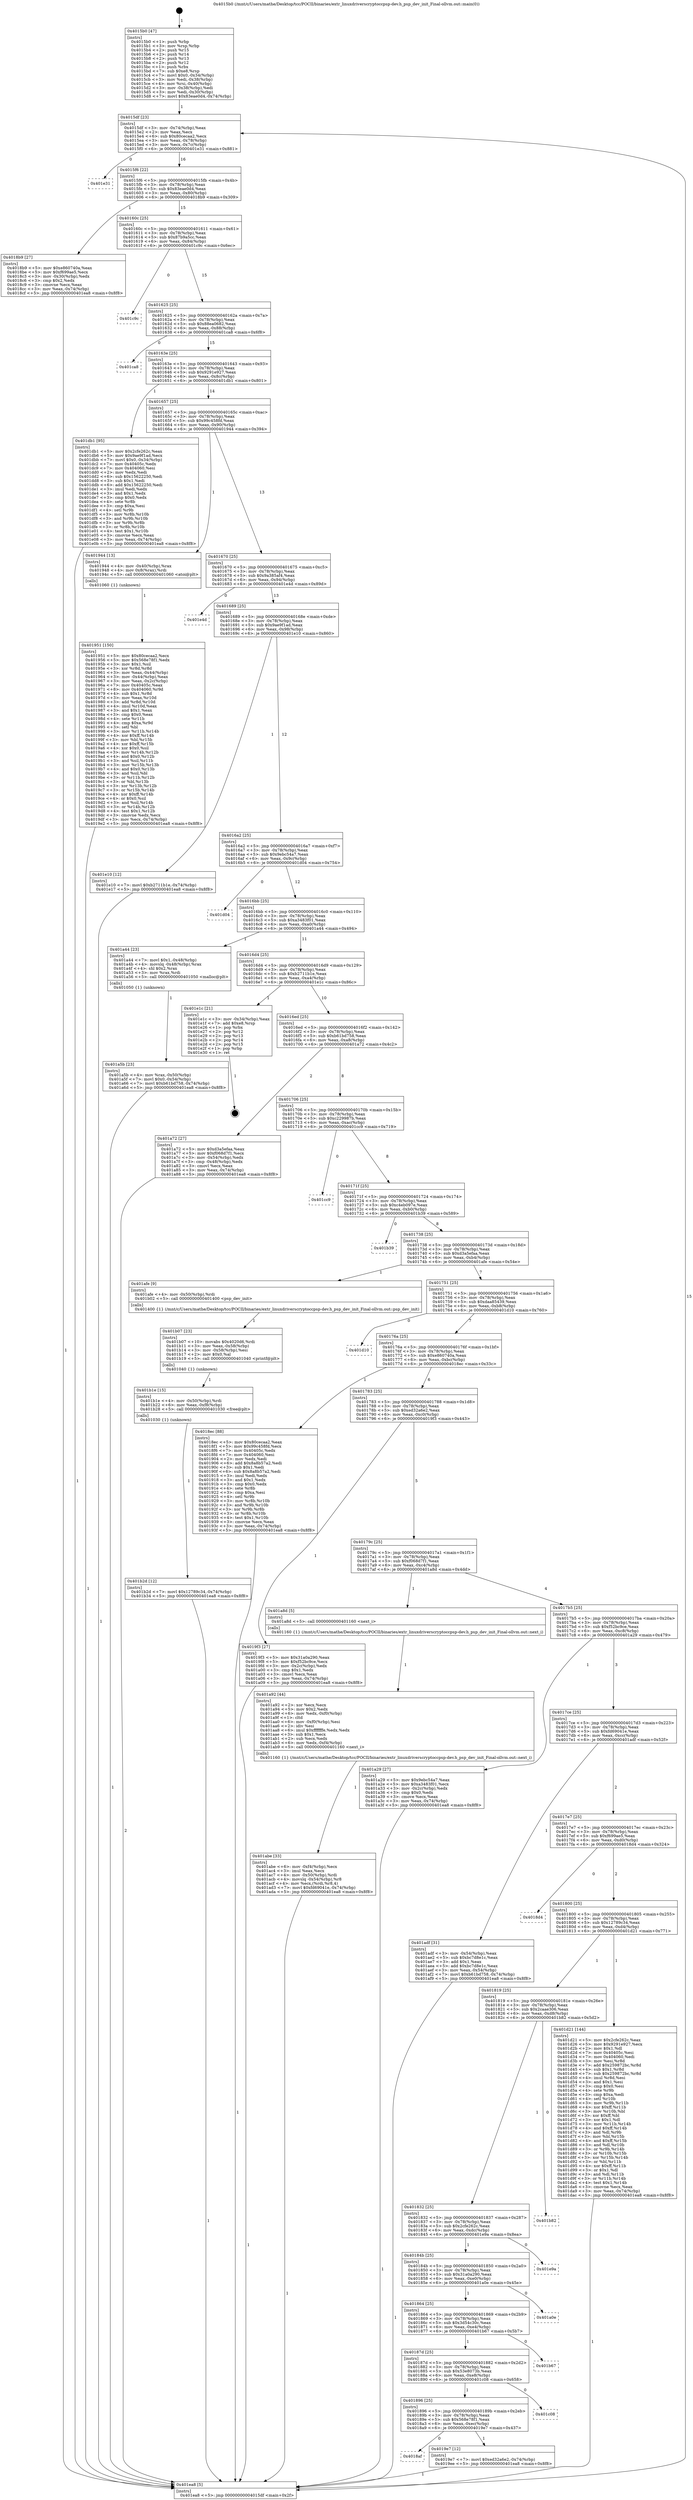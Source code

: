 digraph "0x4015b0" {
  label = "0x4015b0 (/mnt/c/Users/mathe/Desktop/tcc/POCII/binaries/extr_linuxdriverscryptoccpsp-dev.h_psp_dev_init_Final-ollvm.out::main(0))"
  labelloc = "t"
  node[shape=record]

  Entry [label="",width=0.3,height=0.3,shape=circle,fillcolor=black,style=filled]
  "0x4015df" [label="{
     0x4015df [23]\l
     | [instrs]\l
     &nbsp;&nbsp;0x4015df \<+3\>: mov -0x74(%rbp),%eax\l
     &nbsp;&nbsp;0x4015e2 \<+2\>: mov %eax,%ecx\l
     &nbsp;&nbsp;0x4015e4 \<+6\>: sub $0x80cecaa2,%ecx\l
     &nbsp;&nbsp;0x4015ea \<+3\>: mov %eax,-0x78(%rbp)\l
     &nbsp;&nbsp;0x4015ed \<+3\>: mov %ecx,-0x7c(%rbp)\l
     &nbsp;&nbsp;0x4015f0 \<+6\>: je 0000000000401e31 \<main+0x881\>\l
  }"]
  "0x401e31" [label="{
     0x401e31\l
  }", style=dashed]
  "0x4015f6" [label="{
     0x4015f6 [22]\l
     | [instrs]\l
     &nbsp;&nbsp;0x4015f6 \<+5\>: jmp 00000000004015fb \<main+0x4b\>\l
     &nbsp;&nbsp;0x4015fb \<+3\>: mov -0x78(%rbp),%eax\l
     &nbsp;&nbsp;0x4015fe \<+5\>: sub $0x83eae0d4,%eax\l
     &nbsp;&nbsp;0x401603 \<+3\>: mov %eax,-0x80(%rbp)\l
     &nbsp;&nbsp;0x401606 \<+6\>: je 00000000004018b9 \<main+0x309\>\l
  }"]
  Exit [label="",width=0.3,height=0.3,shape=circle,fillcolor=black,style=filled,peripheries=2]
  "0x4018b9" [label="{
     0x4018b9 [27]\l
     | [instrs]\l
     &nbsp;&nbsp;0x4018b9 \<+5\>: mov $0xe860740a,%eax\l
     &nbsp;&nbsp;0x4018be \<+5\>: mov $0xf699ae5,%ecx\l
     &nbsp;&nbsp;0x4018c3 \<+3\>: mov -0x30(%rbp),%edx\l
     &nbsp;&nbsp;0x4018c6 \<+3\>: cmp $0x2,%edx\l
     &nbsp;&nbsp;0x4018c9 \<+3\>: cmovne %ecx,%eax\l
     &nbsp;&nbsp;0x4018cc \<+3\>: mov %eax,-0x74(%rbp)\l
     &nbsp;&nbsp;0x4018cf \<+5\>: jmp 0000000000401ea8 \<main+0x8f8\>\l
  }"]
  "0x40160c" [label="{
     0x40160c [25]\l
     | [instrs]\l
     &nbsp;&nbsp;0x40160c \<+5\>: jmp 0000000000401611 \<main+0x61\>\l
     &nbsp;&nbsp;0x401611 \<+3\>: mov -0x78(%rbp),%eax\l
     &nbsp;&nbsp;0x401614 \<+5\>: sub $0x87b9a5cc,%eax\l
     &nbsp;&nbsp;0x401619 \<+6\>: mov %eax,-0x84(%rbp)\l
     &nbsp;&nbsp;0x40161f \<+6\>: je 0000000000401c9c \<main+0x6ec\>\l
  }"]
  "0x401ea8" [label="{
     0x401ea8 [5]\l
     | [instrs]\l
     &nbsp;&nbsp;0x401ea8 \<+5\>: jmp 00000000004015df \<main+0x2f\>\l
  }"]
  "0x4015b0" [label="{
     0x4015b0 [47]\l
     | [instrs]\l
     &nbsp;&nbsp;0x4015b0 \<+1\>: push %rbp\l
     &nbsp;&nbsp;0x4015b1 \<+3\>: mov %rsp,%rbp\l
     &nbsp;&nbsp;0x4015b4 \<+2\>: push %r15\l
     &nbsp;&nbsp;0x4015b6 \<+2\>: push %r14\l
     &nbsp;&nbsp;0x4015b8 \<+2\>: push %r13\l
     &nbsp;&nbsp;0x4015ba \<+2\>: push %r12\l
     &nbsp;&nbsp;0x4015bc \<+1\>: push %rbx\l
     &nbsp;&nbsp;0x4015bd \<+7\>: sub $0xe8,%rsp\l
     &nbsp;&nbsp;0x4015c4 \<+7\>: movl $0x0,-0x34(%rbp)\l
     &nbsp;&nbsp;0x4015cb \<+3\>: mov %edi,-0x38(%rbp)\l
     &nbsp;&nbsp;0x4015ce \<+4\>: mov %rsi,-0x40(%rbp)\l
     &nbsp;&nbsp;0x4015d2 \<+3\>: mov -0x38(%rbp),%edi\l
     &nbsp;&nbsp;0x4015d5 \<+3\>: mov %edi,-0x30(%rbp)\l
     &nbsp;&nbsp;0x4015d8 \<+7\>: movl $0x83eae0d4,-0x74(%rbp)\l
  }"]
  "0x401b2d" [label="{
     0x401b2d [12]\l
     | [instrs]\l
     &nbsp;&nbsp;0x401b2d \<+7\>: movl $0x12789c34,-0x74(%rbp)\l
     &nbsp;&nbsp;0x401b34 \<+5\>: jmp 0000000000401ea8 \<main+0x8f8\>\l
  }"]
  "0x401c9c" [label="{
     0x401c9c\l
  }", style=dashed]
  "0x401625" [label="{
     0x401625 [25]\l
     | [instrs]\l
     &nbsp;&nbsp;0x401625 \<+5\>: jmp 000000000040162a \<main+0x7a\>\l
     &nbsp;&nbsp;0x40162a \<+3\>: mov -0x78(%rbp),%eax\l
     &nbsp;&nbsp;0x40162d \<+5\>: sub $0x88ea0682,%eax\l
     &nbsp;&nbsp;0x401632 \<+6\>: mov %eax,-0x88(%rbp)\l
     &nbsp;&nbsp;0x401638 \<+6\>: je 0000000000401ca8 \<main+0x6f8\>\l
  }"]
  "0x401b1e" [label="{
     0x401b1e [15]\l
     | [instrs]\l
     &nbsp;&nbsp;0x401b1e \<+4\>: mov -0x50(%rbp),%rdi\l
     &nbsp;&nbsp;0x401b22 \<+6\>: mov %eax,-0xf8(%rbp)\l
     &nbsp;&nbsp;0x401b28 \<+5\>: call 0000000000401030 \<free@plt\>\l
     | [calls]\l
     &nbsp;&nbsp;0x401030 \{1\} (unknown)\l
  }"]
  "0x401ca8" [label="{
     0x401ca8\l
  }", style=dashed]
  "0x40163e" [label="{
     0x40163e [25]\l
     | [instrs]\l
     &nbsp;&nbsp;0x40163e \<+5\>: jmp 0000000000401643 \<main+0x93\>\l
     &nbsp;&nbsp;0x401643 \<+3\>: mov -0x78(%rbp),%eax\l
     &nbsp;&nbsp;0x401646 \<+5\>: sub $0x9291e927,%eax\l
     &nbsp;&nbsp;0x40164b \<+6\>: mov %eax,-0x8c(%rbp)\l
     &nbsp;&nbsp;0x401651 \<+6\>: je 0000000000401db1 \<main+0x801\>\l
  }"]
  "0x401b07" [label="{
     0x401b07 [23]\l
     | [instrs]\l
     &nbsp;&nbsp;0x401b07 \<+10\>: movabs $0x4020d6,%rdi\l
     &nbsp;&nbsp;0x401b11 \<+3\>: mov %eax,-0x58(%rbp)\l
     &nbsp;&nbsp;0x401b14 \<+3\>: mov -0x58(%rbp),%esi\l
     &nbsp;&nbsp;0x401b17 \<+2\>: mov $0x0,%al\l
     &nbsp;&nbsp;0x401b19 \<+5\>: call 0000000000401040 \<printf@plt\>\l
     | [calls]\l
     &nbsp;&nbsp;0x401040 \{1\} (unknown)\l
  }"]
  "0x401db1" [label="{
     0x401db1 [95]\l
     | [instrs]\l
     &nbsp;&nbsp;0x401db1 \<+5\>: mov $0x2cfe262c,%eax\l
     &nbsp;&nbsp;0x401db6 \<+5\>: mov $0x9ae9f1ad,%ecx\l
     &nbsp;&nbsp;0x401dbb \<+7\>: movl $0x0,-0x34(%rbp)\l
     &nbsp;&nbsp;0x401dc2 \<+7\>: mov 0x40405c,%edx\l
     &nbsp;&nbsp;0x401dc9 \<+7\>: mov 0x404060,%esi\l
     &nbsp;&nbsp;0x401dd0 \<+2\>: mov %edx,%edi\l
     &nbsp;&nbsp;0x401dd2 \<+6\>: sub $0x15622250,%edi\l
     &nbsp;&nbsp;0x401dd8 \<+3\>: sub $0x1,%edi\l
     &nbsp;&nbsp;0x401ddb \<+6\>: add $0x15622250,%edi\l
     &nbsp;&nbsp;0x401de1 \<+3\>: imul %edi,%edx\l
     &nbsp;&nbsp;0x401de4 \<+3\>: and $0x1,%edx\l
     &nbsp;&nbsp;0x401de7 \<+3\>: cmp $0x0,%edx\l
     &nbsp;&nbsp;0x401dea \<+4\>: sete %r8b\l
     &nbsp;&nbsp;0x401dee \<+3\>: cmp $0xa,%esi\l
     &nbsp;&nbsp;0x401df1 \<+4\>: setl %r9b\l
     &nbsp;&nbsp;0x401df5 \<+3\>: mov %r8b,%r10b\l
     &nbsp;&nbsp;0x401df8 \<+3\>: and %r9b,%r10b\l
     &nbsp;&nbsp;0x401dfb \<+3\>: xor %r9b,%r8b\l
     &nbsp;&nbsp;0x401dfe \<+3\>: or %r8b,%r10b\l
     &nbsp;&nbsp;0x401e01 \<+4\>: test $0x1,%r10b\l
     &nbsp;&nbsp;0x401e05 \<+3\>: cmovne %ecx,%eax\l
     &nbsp;&nbsp;0x401e08 \<+3\>: mov %eax,-0x74(%rbp)\l
     &nbsp;&nbsp;0x401e0b \<+5\>: jmp 0000000000401ea8 \<main+0x8f8\>\l
  }"]
  "0x401657" [label="{
     0x401657 [25]\l
     | [instrs]\l
     &nbsp;&nbsp;0x401657 \<+5\>: jmp 000000000040165c \<main+0xac\>\l
     &nbsp;&nbsp;0x40165c \<+3\>: mov -0x78(%rbp),%eax\l
     &nbsp;&nbsp;0x40165f \<+5\>: sub $0x99c458fd,%eax\l
     &nbsp;&nbsp;0x401664 \<+6\>: mov %eax,-0x90(%rbp)\l
     &nbsp;&nbsp;0x40166a \<+6\>: je 0000000000401944 \<main+0x394\>\l
  }"]
  "0x401abe" [label="{
     0x401abe [33]\l
     | [instrs]\l
     &nbsp;&nbsp;0x401abe \<+6\>: mov -0xf4(%rbp),%ecx\l
     &nbsp;&nbsp;0x401ac4 \<+3\>: imul %eax,%ecx\l
     &nbsp;&nbsp;0x401ac7 \<+4\>: mov -0x50(%rbp),%rdi\l
     &nbsp;&nbsp;0x401acb \<+4\>: movslq -0x54(%rbp),%r8\l
     &nbsp;&nbsp;0x401acf \<+4\>: mov %ecx,(%rdi,%r8,4)\l
     &nbsp;&nbsp;0x401ad3 \<+7\>: movl $0xfd69041e,-0x74(%rbp)\l
     &nbsp;&nbsp;0x401ada \<+5\>: jmp 0000000000401ea8 \<main+0x8f8\>\l
  }"]
  "0x401944" [label="{
     0x401944 [13]\l
     | [instrs]\l
     &nbsp;&nbsp;0x401944 \<+4\>: mov -0x40(%rbp),%rax\l
     &nbsp;&nbsp;0x401948 \<+4\>: mov 0x8(%rax),%rdi\l
     &nbsp;&nbsp;0x40194c \<+5\>: call 0000000000401060 \<atoi@plt\>\l
     | [calls]\l
     &nbsp;&nbsp;0x401060 \{1\} (unknown)\l
  }"]
  "0x401670" [label="{
     0x401670 [25]\l
     | [instrs]\l
     &nbsp;&nbsp;0x401670 \<+5\>: jmp 0000000000401675 \<main+0xc5\>\l
     &nbsp;&nbsp;0x401675 \<+3\>: mov -0x78(%rbp),%eax\l
     &nbsp;&nbsp;0x401678 \<+5\>: sub $0x9a385af4,%eax\l
     &nbsp;&nbsp;0x40167d \<+6\>: mov %eax,-0x94(%rbp)\l
     &nbsp;&nbsp;0x401683 \<+6\>: je 0000000000401e4d \<main+0x89d\>\l
  }"]
  "0x401a92" [label="{
     0x401a92 [44]\l
     | [instrs]\l
     &nbsp;&nbsp;0x401a92 \<+2\>: xor %ecx,%ecx\l
     &nbsp;&nbsp;0x401a94 \<+5\>: mov $0x2,%edx\l
     &nbsp;&nbsp;0x401a99 \<+6\>: mov %edx,-0xf0(%rbp)\l
     &nbsp;&nbsp;0x401a9f \<+1\>: cltd\l
     &nbsp;&nbsp;0x401aa0 \<+6\>: mov -0xf0(%rbp),%esi\l
     &nbsp;&nbsp;0x401aa6 \<+2\>: idiv %esi\l
     &nbsp;&nbsp;0x401aa8 \<+6\>: imul $0xfffffffe,%edx,%edx\l
     &nbsp;&nbsp;0x401aae \<+3\>: sub $0x1,%ecx\l
     &nbsp;&nbsp;0x401ab1 \<+2\>: sub %ecx,%edx\l
     &nbsp;&nbsp;0x401ab3 \<+6\>: mov %edx,-0xf4(%rbp)\l
     &nbsp;&nbsp;0x401ab9 \<+5\>: call 0000000000401160 \<next_i\>\l
     | [calls]\l
     &nbsp;&nbsp;0x401160 \{1\} (/mnt/c/Users/mathe/Desktop/tcc/POCII/binaries/extr_linuxdriverscryptoccpsp-dev.h_psp_dev_init_Final-ollvm.out::next_i)\l
  }"]
  "0x401e4d" [label="{
     0x401e4d\l
  }", style=dashed]
  "0x401689" [label="{
     0x401689 [25]\l
     | [instrs]\l
     &nbsp;&nbsp;0x401689 \<+5\>: jmp 000000000040168e \<main+0xde\>\l
     &nbsp;&nbsp;0x40168e \<+3\>: mov -0x78(%rbp),%eax\l
     &nbsp;&nbsp;0x401691 \<+5\>: sub $0x9ae9f1ad,%eax\l
     &nbsp;&nbsp;0x401696 \<+6\>: mov %eax,-0x98(%rbp)\l
     &nbsp;&nbsp;0x40169c \<+6\>: je 0000000000401e10 \<main+0x860\>\l
  }"]
  "0x401a5b" [label="{
     0x401a5b [23]\l
     | [instrs]\l
     &nbsp;&nbsp;0x401a5b \<+4\>: mov %rax,-0x50(%rbp)\l
     &nbsp;&nbsp;0x401a5f \<+7\>: movl $0x0,-0x54(%rbp)\l
     &nbsp;&nbsp;0x401a66 \<+7\>: movl $0xb61bd758,-0x74(%rbp)\l
     &nbsp;&nbsp;0x401a6d \<+5\>: jmp 0000000000401ea8 \<main+0x8f8\>\l
  }"]
  "0x401e10" [label="{
     0x401e10 [12]\l
     | [instrs]\l
     &nbsp;&nbsp;0x401e10 \<+7\>: movl $0xb2711b1e,-0x74(%rbp)\l
     &nbsp;&nbsp;0x401e17 \<+5\>: jmp 0000000000401ea8 \<main+0x8f8\>\l
  }"]
  "0x4016a2" [label="{
     0x4016a2 [25]\l
     | [instrs]\l
     &nbsp;&nbsp;0x4016a2 \<+5\>: jmp 00000000004016a7 \<main+0xf7\>\l
     &nbsp;&nbsp;0x4016a7 \<+3\>: mov -0x78(%rbp),%eax\l
     &nbsp;&nbsp;0x4016aa \<+5\>: sub $0x9ebc54a7,%eax\l
     &nbsp;&nbsp;0x4016af \<+6\>: mov %eax,-0x9c(%rbp)\l
     &nbsp;&nbsp;0x4016b5 \<+6\>: je 0000000000401d04 \<main+0x754\>\l
  }"]
  "0x4018af" [label="{
     0x4018af\l
  }", style=dashed]
  "0x401d04" [label="{
     0x401d04\l
  }", style=dashed]
  "0x4016bb" [label="{
     0x4016bb [25]\l
     | [instrs]\l
     &nbsp;&nbsp;0x4016bb \<+5\>: jmp 00000000004016c0 \<main+0x110\>\l
     &nbsp;&nbsp;0x4016c0 \<+3\>: mov -0x78(%rbp),%eax\l
     &nbsp;&nbsp;0x4016c3 \<+5\>: sub $0xa3483f01,%eax\l
     &nbsp;&nbsp;0x4016c8 \<+6\>: mov %eax,-0xa0(%rbp)\l
     &nbsp;&nbsp;0x4016ce \<+6\>: je 0000000000401a44 \<main+0x494\>\l
  }"]
  "0x4019e7" [label="{
     0x4019e7 [12]\l
     | [instrs]\l
     &nbsp;&nbsp;0x4019e7 \<+7\>: movl $0xed32a6e2,-0x74(%rbp)\l
     &nbsp;&nbsp;0x4019ee \<+5\>: jmp 0000000000401ea8 \<main+0x8f8\>\l
  }"]
  "0x401a44" [label="{
     0x401a44 [23]\l
     | [instrs]\l
     &nbsp;&nbsp;0x401a44 \<+7\>: movl $0x1,-0x48(%rbp)\l
     &nbsp;&nbsp;0x401a4b \<+4\>: movslq -0x48(%rbp),%rax\l
     &nbsp;&nbsp;0x401a4f \<+4\>: shl $0x2,%rax\l
     &nbsp;&nbsp;0x401a53 \<+3\>: mov %rax,%rdi\l
     &nbsp;&nbsp;0x401a56 \<+5\>: call 0000000000401050 \<malloc@plt\>\l
     | [calls]\l
     &nbsp;&nbsp;0x401050 \{1\} (unknown)\l
  }"]
  "0x4016d4" [label="{
     0x4016d4 [25]\l
     | [instrs]\l
     &nbsp;&nbsp;0x4016d4 \<+5\>: jmp 00000000004016d9 \<main+0x129\>\l
     &nbsp;&nbsp;0x4016d9 \<+3\>: mov -0x78(%rbp),%eax\l
     &nbsp;&nbsp;0x4016dc \<+5\>: sub $0xb2711b1e,%eax\l
     &nbsp;&nbsp;0x4016e1 \<+6\>: mov %eax,-0xa4(%rbp)\l
     &nbsp;&nbsp;0x4016e7 \<+6\>: je 0000000000401e1c \<main+0x86c\>\l
  }"]
  "0x401896" [label="{
     0x401896 [25]\l
     | [instrs]\l
     &nbsp;&nbsp;0x401896 \<+5\>: jmp 000000000040189b \<main+0x2eb\>\l
     &nbsp;&nbsp;0x40189b \<+3\>: mov -0x78(%rbp),%eax\l
     &nbsp;&nbsp;0x40189e \<+5\>: sub $0x568e78f1,%eax\l
     &nbsp;&nbsp;0x4018a3 \<+6\>: mov %eax,-0xec(%rbp)\l
     &nbsp;&nbsp;0x4018a9 \<+6\>: je 00000000004019e7 \<main+0x437\>\l
  }"]
  "0x401e1c" [label="{
     0x401e1c [21]\l
     | [instrs]\l
     &nbsp;&nbsp;0x401e1c \<+3\>: mov -0x34(%rbp),%eax\l
     &nbsp;&nbsp;0x401e1f \<+7\>: add $0xe8,%rsp\l
     &nbsp;&nbsp;0x401e26 \<+1\>: pop %rbx\l
     &nbsp;&nbsp;0x401e27 \<+2\>: pop %r12\l
     &nbsp;&nbsp;0x401e29 \<+2\>: pop %r13\l
     &nbsp;&nbsp;0x401e2b \<+2\>: pop %r14\l
     &nbsp;&nbsp;0x401e2d \<+2\>: pop %r15\l
     &nbsp;&nbsp;0x401e2f \<+1\>: pop %rbp\l
     &nbsp;&nbsp;0x401e30 \<+1\>: ret\l
  }"]
  "0x4016ed" [label="{
     0x4016ed [25]\l
     | [instrs]\l
     &nbsp;&nbsp;0x4016ed \<+5\>: jmp 00000000004016f2 \<main+0x142\>\l
     &nbsp;&nbsp;0x4016f2 \<+3\>: mov -0x78(%rbp),%eax\l
     &nbsp;&nbsp;0x4016f5 \<+5\>: sub $0xb61bd758,%eax\l
     &nbsp;&nbsp;0x4016fa \<+6\>: mov %eax,-0xa8(%rbp)\l
     &nbsp;&nbsp;0x401700 \<+6\>: je 0000000000401a72 \<main+0x4c2\>\l
  }"]
  "0x401c08" [label="{
     0x401c08\l
  }", style=dashed]
  "0x401a72" [label="{
     0x401a72 [27]\l
     | [instrs]\l
     &nbsp;&nbsp;0x401a72 \<+5\>: mov $0xd3a5efaa,%eax\l
     &nbsp;&nbsp;0x401a77 \<+5\>: mov $0xf068d7f1,%ecx\l
     &nbsp;&nbsp;0x401a7c \<+3\>: mov -0x54(%rbp),%edx\l
     &nbsp;&nbsp;0x401a7f \<+3\>: cmp -0x48(%rbp),%edx\l
     &nbsp;&nbsp;0x401a82 \<+3\>: cmovl %ecx,%eax\l
     &nbsp;&nbsp;0x401a85 \<+3\>: mov %eax,-0x74(%rbp)\l
     &nbsp;&nbsp;0x401a88 \<+5\>: jmp 0000000000401ea8 \<main+0x8f8\>\l
  }"]
  "0x401706" [label="{
     0x401706 [25]\l
     | [instrs]\l
     &nbsp;&nbsp;0x401706 \<+5\>: jmp 000000000040170b \<main+0x15b\>\l
     &nbsp;&nbsp;0x40170b \<+3\>: mov -0x78(%rbp),%eax\l
     &nbsp;&nbsp;0x40170e \<+5\>: sub $0xc229987b,%eax\l
     &nbsp;&nbsp;0x401713 \<+6\>: mov %eax,-0xac(%rbp)\l
     &nbsp;&nbsp;0x401719 \<+6\>: je 0000000000401cc9 \<main+0x719\>\l
  }"]
  "0x40187d" [label="{
     0x40187d [25]\l
     | [instrs]\l
     &nbsp;&nbsp;0x40187d \<+5\>: jmp 0000000000401882 \<main+0x2d2\>\l
     &nbsp;&nbsp;0x401882 \<+3\>: mov -0x78(%rbp),%eax\l
     &nbsp;&nbsp;0x401885 \<+5\>: sub $0x53e8073b,%eax\l
     &nbsp;&nbsp;0x40188a \<+6\>: mov %eax,-0xe8(%rbp)\l
     &nbsp;&nbsp;0x401890 \<+6\>: je 0000000000401c08 \<main+0x658\>\l
  }"]
  "0x401cc9" [label="{
     0x401cc9\l
  }", style=dashed]
  "0x40171f" [label="{
     0x40171f [25]\l
     | [instrs]\l
     &nbsp;&nbsp;0x40171f \<+5\>: jmp 0000000000401724 \<main+0x174\>\l
     &nbsp;&nbsp;0x401724 \<+3\>: mov -0x78(%rbp),%eax\l
     &nbsp;&nbsp;0x401727 \<+5\>: sub $0xc4eb097e,%eax\l
     &nbsp;&nbsp;0x40172c \<+6\>: mov %eax,-0xb0(%rbp)\l
     &nbsp;&nbsp;0x401732 \<+6\>: je 0000000000401b39 \<main+0x589\>\l
  }"]
  "0x401b67" [label="{
     0x401b67\l
  }", style=dashed]
  "0x401b39" [label="{
     0x401b39\l
  }", style=dashed]
  "0x401738" [label="{
     0x401738 [25]\l
     | [instrs]\l
     &nbsp;&nbsp;0x401738 \<+5\>: jmp 000000000040173d \<main+0x18d\>\l
     &nbsp;&nbsp;0x40173d \<+3\>: mov -0x78(%rbp),%eax\l
     &nbsp;&nbsp;0x401740 \<+5\>: sub $0xd3a5efaa,%eax\l
     &nbsp;&nbsp;0x401745 \<+6\>: mov %eax,-0xb4(%rbp)\l
     &nbsp;&nbsp;0x40174b \<+6\>: je 0000000000401afe \<main+0x54e\>\l
  }"]
  "0x401864" [label="{
     0x401864 [25]\l
     | [instrs]\l
     &nbsp;&nbsp;0x401864 \<+5\>: jmp 0000000000401869 \<main+0x2b9\>\l
     &nbsp;&nbsp;0x401869 \<+3\>: mov -0x78(%rbp),%eax\l
     &nbsp;&nbsp;0x40186c \<+5\>: sub $0x3d54c30c,%eax\l
     &nbsp;&nbsp;0x401871 \<+6\>: mov %eax,-0xe4(%rbp)\l
     &nbsp;&nbsp;0x401877 \<+6\>: je 0000000000401b67 \<main+0x5b7\>\l
  }"]
  "0x401afe" [label="{
     0x401afe [9]\l
     | [instrs]\l
     &nbsp;&nbsp;0x401afe \<+4\>: mov -0x50(%rbp),%rdi\l
     &nbsp;&nbsp;0x401b02 \<+5\>: call 0000000000401400 \<psp_dev_init\>\l
     | [calls]\l
     &nbsp;&nbsp;0x401400 \{1\} (/mnt/c/Users/mathe/Desktop/tcc/POCII/binaries/extr_linuxdriverscryptoccpsp-dev.h_psp_dev_init_Final-ollvm.out::psp_dev_init)\l
  }"]
  "0x401751" [label="{
     0x401751 [25]\l
     | [instrs]\l
     &nbsp;&nbsp;0x401751 \<+5\>: jmp 0000000000401756 \<main+0x1a6\>\l
     &nbsp;&nbsp;0x401756 \<+3\>: mov -0x78(%rbp),%eax\l
     &nbsp;&nbsp;0x401759 \<+5\>: sub $0xdaa85439,%eax\l
     &nbsp;&nbsp;0x40175e \<+6\>: mov %eax,-0xb8(%rbp)\l
     &nbsp;&nbsp;0x401764 \<+6\>: je 0000000000401d10 \<main+0x760\>\l
  }"]
  "0x401a0e" [label="{
     0x401a0e\l
  }", style=dashed]
  "0x401d10" [label="{
     0x401d10\l
  }", style=dashed]
  "0x40176a" [label="{
     0x40176a [25]\l
     | [instrs]\l
     &nbsp;&nbsp;0x40176a \<+5\>: jmp 000000000040176f \<main+0x1bf\>\l
     &nbsp;&nbsp;0x40176f \<+3\>: mov -0x78(%rbp),%eax\l
     &nbsp;&nbsp;0x401772 \<+5\>: sub $0xe860740a,%eax\l
     &nbsp;&nbsp;0x401777 \<+6\>: mov %eax,-0xbc(%rbp)\l
     &nbsp;&nbsp;0x40177d \<+6\>: je 00000000004018ec \<main+0x33c\>\l
  }"]
  "0x40184b" [label="{
     0x40184b [25]\l
     | [instrs]\l
     &nbsp;&nbsp;0x40184b \<+5\>: jmp 0000000000401850 \<main+0x2a0\>\l
     &nbsp;&nbsp;0x401850 \<+3\>: mov -0x78(%rbp),%eax\l
     &nbsp;&nbsp;0x401853 \<+5\>: sub $0x31a0a290,%eax\l
     &nbsp;&nbsp;0x401858 \<+6\>: mov %eax,-0xe0(%rbp)\l
     &nbsp;&nbsp;0x40185e \<+6\>: je 0000000000401a0e \<main+0x45e\>\l
  }"]
  "0x4018ec" [label="{
     0x4018ec [88]\l
     | [instrs]\l
     &nbsp;&nbsp;0x4018ec \<+5\>: mov $0x80cecaa2,%eax\l
     &nbsp;&nbsp;0x4018f1 \<+5\>: mov $0x99c458fd,%ecx\l
     &nbsp;&nbsp;0x4018f6 \<+7\>: mov 0x40405c,%edx\l
     &nbsp;&nbsp;0x4018fd \<+7\>: mov 0x404060,%esi\l
     &nbsp;&nbsp;0x401904 \<+2\>: mov %edx,%edi\l
     &nbsp;&nbsp;0x401906 \<+6\>: add $0x8a8b57a2,%edi\l
     &nbsp;&nbsp;0x40190c \<+3\>: sub $0x1,%edi\l
     &nbsp;&nbsp;0x40190f \<+6\>: sub $0x8a8b57a2,%edi\l
     &nbsp;&nbsp;0x401915 \<+3\>: imul %edi,%edx\l
     &nbsp;&nbsp;0x401918 \<+3\>: and $0x1,%edx\l
     &nbsp;&nbsp;0x40191b \<+3\>: cmp $0x0,%edx\l
     &nbsp;&nbsp;0x40191e \<+4\>: sete %r8b\l
     &nbsp;&nbsp;0x401922 \<+3\>: cmp $0xa,%esi\l
     &nbsp;&nbsp;0x401925 \<+4\>: setl %r9b\l
     &nbsp;&nbsp;0x401929 \<+3\>: mov %r8b,%r10b\l
     &nbsp;&nbsp;0x40192c \<+3\>: and %r9b,%r10b\l
     &nbsp;&nbsp;0x40192f \<+3\>: xor %r9b,%r8b\l
     &nbsp;&nbsp;0x401932 \<+3\>: or %r8b,%r10b\l
     &nbsp;&nbsp;0x401935 \<+4\>: test $0x1,%r10b\l
     &nbsp;&nbsp;0x401939 \<+3\>: cmovne %ecx,%eax\l
     &nbsp;&nbsp;0x40193c \<+3\>: mov %eax,-0x74(%rbp)\l
     &nbsp;&nbsp;0x40193f \<+5\>: jmp 0000000000401ea8 \<main+0x8f8\>\l
  }"]
  "0x401783" [label="{
     0x401783 [25]\l
     | [instrs]\l
     &nbsp;&nbsp;0x401783 \<+5\>: jmp 0000000000401788 \<main+0x1d8\>\l
     &nbsp;&nbsp;0x401788 \<+3\>: mov -0x78(%rbp),%eax\l
     &nbsp;&nbsp;0x40178b \<+5\>: sub $0xed32a6e2,%eax\l
     &nbsp;&nbsp;0x401790 \<+6\>: mov %eax,-0xc0(%rbp)\l
     &nbsp;&nbsp;0x401796 \<+6\>: je 00000000004019f3 \<main+0x443\>\l
  }"]
  "0x401951" [label="{
     0x401951 [150]\l
     | [instrs]\l
     &nbsp;&nbsp;0x401951 \<+5\>: mov $0x80cecaa2,%ecx\l
     &nbsp;&nbsp;0x401956 \<+5\>: mov $0x568e78f1,%edx\l
     &nbsp;&nbsp;0x40195b \<+3\>: mov $0x1,%sil\l
     &nbsp;&nbsp;0x40195e \<+3\>: xor %r8d,%r8d\l
     &nbsp;&nbsp;0x401961 \<+3\>: mov %eax,-0x44(%rbp)\l
     &nbsp;&nbsp;0x401964 \<+3\>: mov -0x44(%rbp),%eax\l
     &nbsp;&nbsp;0x401967 \<+3\>: mov %eax,-0x2c(%rbp)\l
     &nbsp;&nbsp;0x40196a \<+7\>: mov 0x40405c,%eax\l
     &nbsp;&nbsp;0x401971 \<+8\>: mov 0x404060,%r9d\l
     &nbsp;&nbsp;0x401979 \<+4\>: sub $0x1,%r8d\l
     &nbsp;&nbsp;0x40197d \<+3\>: mov %eax,%r10d\l
     &nbsp;&nbsp;0x401980 \<+3\>: add %r8d,%r10d\l
     &nbsp;&nbsp;0x401983 \<+4\>: imul %r10d,%eax\l
     &nbsp;&nbsp;0x401987 \<+3\>: and $0x1,%eax\l
     &nbsp;&nbsp;0x40198a \<+3\>: cmp $0x0,%eax\l
     &nbsp;&nbsp;0x40198d \<+4\>: sete %r11b\l
     &nbsp;&nbsp;0x401991 \<+4\>: cmp $0xa,%r9d\l
     &nbsp;&nbsp;0x401995 \<+3\>: setl %bl\l
     &nbsp;&nbsp;0x401998 \<+3\>: mov %r11b,%r14b\l
     &nbsp;&nbsp;0x40199b \<+4\>: xor $0xff,%r14b\l
     &nbsp;&nbsp;0x40199f \<+3\>: mov %bl,%r15b\l
     &nbsp;&nbsp;0x4019a2 \<+4\>: xor $0xff,%r15b\l
     &nbsp;&nbsp;0x4019a6 \<+4\>: xor $0x0,%sil\l
     &nbsp;&nbsp;0x4019aa \<+3\>: mov %r14b,%r12b\l
     &nbsp;&nbsp;0x4019ad \<+4\>: and $0x0,%r12b\l
     &nbsp;&nbsp;0x4019b1 \<+3\>: and %sil,%r11b\l
     &nbsp;&nbsp;0x4019b4 \<+3\>: mov %r15b,%r13b\l
     &nbsp;&nbsp;0x4019b7 \<+4\>: and $0x0,%r13b\l
     &nbsp;&nbsp;0x4019bb \<+3\>: and %sil,%bl\l
     &nbsp;&nbsp;0x4019be \<+3\>: or %r11b,%r12b\l
     &nbsp;&nbsp;0x4019c1 \<+3\>: or %bl,%r13b\l
     &nbsp;&nbsp;0x4019c4 \<+3\>: xor %r13b,%r12b\l
     &nbsp;&nbsp;0x4019c7 \<+3\>: or %r15b,%r14b\l
     &nbsp;&nbsp;0x4019ca \<+4\>: xor $0xff,%r14b\l
     &nbsp;&nbsp;0x4019ce \<+4\>: or $0x0,%sil\l
     &nbsp;&nbsp;0x4019d2 \<+3\>: and %sil,%r14b\l
     &nbsp;&nbsp;0x4019d5 \<+3\>: or %r14b,%r12b\l
     &nbsp;&nbsp;0x4019d8 \<+4\>: test $0x1,%r12b\l
     &nbsp;&nbsp;0x4019dc \<+3\>: cmovne %edx,%ecx\l
     &nbsp;&nbsp;0x4019df \<+3\>: mov %ecx,-0x74(%rbp)\l
     &nbsp;&nbsp;0x4019e2 \<+5\>: jmp 0000000000401ea8 \<main+0x8f8\>\l
  }"]
  "0x401e9a" [label="{
     0x401e9a\l
  }", style=dashed]
  "0x4019f3" [label="{
     0x4019f3 [27]\l
     | [instrs]\l
     &nbsp;&nbsp;0x4019f3 \<+5\>: mov $0x31a0a290,%eax\l
     &nbsp;&nbsp;0x4019f8 \<+5\>: mov $0xf52bc9ce,%ecx\l
     &nbsp;&nbsp;0x4019fd \<+3\>: mov -0x2c(%rbp),%edx\l
     &nbsp;&nbsp;0x401a00 \<+3\>: cmp $0x1,%edx\l
     &nbsp;&nbsp;0x401a03 \<+3\>: cmovl %ecx,%eax\l
     &nbsp;&nbsp;0x401a06 \<+3\>: mov %eax,-0x74(%rbp)\l
     &nbsp;&nbsp;0x401a09 \<+5\>: jmp 0000000000401ea8 \<main+0x8f8\>\l
  }"]
  "0x40179c" [label="{
     0x40179c [25]\l
     | [instrs]\l
     &nbsp;&nbsp;0x40179c \<+5\>: jmp 00000000004017a1 \<main+0x1f1\>\l
     &nbsp;&nbsp;0x4017a1 \<+3\>: mov -0x78(%rbp),%eax\l
     &nbsp;&nbsp;0x4017a4 \<+5\>: sub $0xf068d7f1,%eax\l
     &nbsp;&nbsp;0x4017a9 \<+6\>: mov %eax,-0xc4(%rbp)\l
     &nbsp;&nbsp;0x4017af \<+6\>: je 0000000000401a8d \<main+0x4dd\>\l
  }"]
  "0x401832" [label="{
     0x401832 [25]\l
     | [instrs]\l
     &nbsp;&nbsp;0x401832 \<+5\>: jmp 0000000000401837 \<main+0x287\>\l
     &nbsp;&nbsp;0x401837 \<+3\>: mov -0x78(%rbp),%eax\l
     &nbsp;&nbsp;0x40183a \<+5\>: sub $0x2cfe262c,%eax\l
     &nbsp;&nbsp;0x40183f \<+6\>: mov %eax,-0xdc(%rbp)\l
     &nbsp;&nbsp;0x401845 \<+6\>: je 0000000000401e9a \<main+0x8ea\>\l
  }"]
  "0x401a8d" [label="{
     0x401a8d [5]\l
     | [instrs]\l
     &nbsp;&nbsp;0x401a8d \<+5\>: call 0000000000401160 \<next_i\>\l
     | [calls]\l
     &nbsp;&nbsp;0x401160 \{1\} (/mnt/c/Users/mathe/Desktop/tcc/POCII/binaries/extr_linuxdriverscryptoccpsp-dev.h_psp_dev_init_Final-ollvm.out::next_i)\l
  }"]
  "0x4017b5" [label="{
     0x4017b5 [25]\l
     | [instrs]\l
     &nbsp;&nbsp;0x4017b5 \<+5\>: jmp 00000000004017ba \<main+0x20a\>\l
     &nbsp;&nbsp;0x4017ba \<+3\>: mov -0x78(%rbp),%eax\l
     &nbsp;&nbsp;0x4017bd \<+5\>: sub $0xf52bc9ce,%eax\l
     &nbsp;&nbsp;0x4017c2 \<+6\>: mov %eax,-0xc8(%rbp)\l
     &nbsp;&nbsp;0x4017c8 \<+6\>: je 0000000000401a29 \<main+0x479\>\l
  }"]
  "0x401b82" [label="{
     0x401b82\l
  }", style=dashed]
  "0x401a29" [label="{
     0x401a29 [27]\l
     | [instrs]\l
     &nbsp;&nbsp;0x401a29 \<+5\>: mov $0x9ebc54a7,%eax\l
     &nbsp;&nbsp;0x401a2e \<+5\>: mov $0xa3483f01,%ecx\l
     &nbsp;&nbsp;0x401a33 \<+3\>: mov -0x2c(%rbp),%edx\l
     &nbsp;&nbsp;0x401a36 \<+3\>: cmp $0x0,%edx\l
     &nbsp;&nbsp;0x401a39 \<+3\>: cmove %ecx,%eax\l
     &nbsp;&nbsp;0x401a3c \<+3\>: mov %eax,-0x74(%rbp)\l
     &nbsp;&nbsp;0x401a3f \<+5\>: jmp 0000000000401ea8 \<main+0x8f8\>\l
  }"]
  "0x4017ce" [label="{
     0x4017ce [25]\l
     | [instrs]\l
     &nbsp;&nbsp;0x4017ce \<+5\>: jmp 00000000004017d3 \<main+0x223\>\l
     &nbsp;&nbsp;0x4017d3 \<+3\>: mov -0x78(%rbp),%eax\l
     &nbsp;&nbsp;0x4017d6 \<+5\>: sub $0xfd69041e,%eax\l
     &nbsp;&nbsp;0x4017db \<+6\>: mov %eax,-0xcc(%rbp)\l
     &nbsp;&nbsp;0x4017e1 \<+6\>: je 0000000000401adf \<main+0x52f\>\l
  }"]
  "0x401819" [label="{
     0x401819 [25]\l
     | [instrs]\l
     &nbsp;&nbsp;0x401819 \<+5\>: jmp 000000000040181e \<main+0x26e\>\l
     &nbsp;&nbsp;0x40181e \<+3\>: mov -0x78(%rbp),%eax\l
     &nbsp;&nbsp;0x401821 \<+5\>: sub $0x2caae306,%eax\l
     &nbsp;&nbsp;0x401826 \<+6\>: mov %eax,-0xd8(%rbp)\l
     &nbsp;&nbsp;0x40182c \<+6\>: je 0000000000401b82 \<main+0x5d2\>\l
  }"]
  "0x401adf" [label="{
     0x401adf [31]\l
     | [instrs]\l
     &nbsp;&nbsp;0x401adf \<+3\>: mov -0x54(%rbp),%eax\l
     &nbsp;&nbsp;0x401ae2 \<+5\>: sub $0xbc7d8e1c,%eax\l
     &nbsp;&nbsp;0x401ae7 \<+3\>: add $0x1,%eax\l
     &nbsp;&nbsp;0x401aea \<+5\>: add $0xbc7d8e1c,%eax\l
     &nbsp;&nbsp;0x401aef \<+3\>: mov %eax,-0x54(%rbp)\l
     &nbsp;&nbsp;0x401af2 \<+7\>: movl $0xb61bd758,-0x74(%rbp)\l
     &nbsp;&nbsp;0x401af9 \<+5\>: jmp 0000000000401ea8 \<main+0x8f8\>\l
  }"]
  "0x4017e7" [label="{
     0x4017e7 [25]\l
     | [instrs]\l
     &nbsp;&nbsp;0x4017e7 \<+5\>: jmp 00000000004017ec \<main+0x23c\>\l
     &nbsp;&nbsp;0x4017ec \<+3\>: mov -0x78(%rbp),%eax\l
     &nbsp;&nbsp;0x4017ef \<+5\>: sub $0xf699ae5,%eax\l
     &nbsp;&nbsp;0x4017f4 \<+6\>: mov %eax,-0xd0(%rbp)\l
     &nbsp;&nbsp;0x4017fa \<+6\>: je 00000000004018d4 \<main+0x324\>\l
  }"]
  "0x401d21" [label="{
     0x401d21 [144]\l
     | [instrs]\l
     &nbsp;&nbsp;0x401d21 \<+5\>: mov $0x2cfe262c,%eax\l
     &nbsp;&nbsp;0x401d26 \<+5\>: mov $0x9291e927,%ecx\l
     &nbsp;&nbsp;0x401d2b \<+2\>: mov $0x1,%dl\l
     &nbsp;&nbsp;0x401d2d \<+7\>: mov 0x40405c,%esi\l
     &nbsp;&nbsp;0x401d34 \<+7\>: mov 0x404060,%edi\l
     &nbsp;&nbsp;0x401d3b \<+3\>: mov %esi,%r8d\l
     &nbsp;&nbsp;0x401d3e \<+7\>: add $0x259872bc,%r8d\l
     &nbsp;&nbsp;0x401d45 \<+4\>: sub $0x1,%r8d\l
     &nbsp;&nbsp;0x401d49 \<+7\>: sub $0x259872bc,%r8d\l
     &nbsp;&nbsp;0x401d50 \<+4\>: imul %r8d,%esi\l
     &nbsp;&nbsp;0x401d54 \<+3\>: and $0x1,%esi\l
     &nbsp;&nbsp;0x401d57 \<+3\>: cmp $0x0,%esi\l
     &nbsp;&nbsp;0x401d5a \<+4\>: sete %r9b\l
     &nbsp;&nbsp;0x401d5e \<+3\>: cmp $0xa,%edi\l
     &nbsp;&nbsp;0x401d61 \<+4\>: setl %r10b\l
     &nbsp;&nbsp;0x401d65 \<+3\>: mov %r9b,%r11b\l
     &nbsp;&nbsp;0x401d68 \<+4\>: xor $0xff,%r11b\l
     &nbsp;&nbsp;0x401d6c \<+3\>: mov %r10b,%bl\l
     &nbsp;&nbsp;0x401d6f \<+3\>: xor $0xff,%bl\l
     &nbsp;&nbsp;0x401d72 \<+3\>: xor $0x1,%dl\l
     &nbsp;&nbsp;0x401d75 \<+3\>: mov %r11b,%r14b\l
     &nbsp;&nbsp;0x401d78 \<+4\>: and $0xff,%r14b\l
     &nbsp;&nbsp;0x401d7c \<+3\>: and %dl,%r9b\l
     &nbsp;&nbsp;0x401d7f \<+3\>: mov %bl,%r15b\l
     &nbsp;&nbsp;0x401d82 \<+4\>: and $0xff,%r15b\l
     &nbsp;&nbsp;0x401d86 \<+3\>: and %dl,%r10b\l
     &nbsp;&nbsp;0x401d89 \<+3\>: or %r9b,%r14b\l
     &nbsp;&nbsp;0x401d8c \<+3\>: or %r10b,%r15b\l
     &nbsp;&nbsp;0x401d8f \<+3\>: xor %r15b,%r14b\l
     &nbsp;&nbsp;0x401d92 \<+3\>: or %bl,%r11b\l
     &nbsp;&nbsp;0x401d95 \<+4\>: xor $0xff,%r11b\l
     &nbsp;&nbsp;0x401d99 \<+3\>: or $0x1,%dl\l
     &nbsp;&nbsp;0x401d9c \<+3\>: and %dl,%r11b\l
     &nbsp;&nbsp;0x401d9f \<+3\>: or %r11b,%r14b\l
     &nbsp;&nbsp;0x401da2 \<+4\>: test $0x1,%r14b\l
     &nbsp;&nbsp;0x401da6 \<+3\>: cmovne %ecx,%eax\l
     &nbsp;&nbsp;0x401da9 \<+3\>: mov %eax,-0x74(%rbp)\l
     &nbsp;&nbsp;0x401dac \<+5\>: jmp 0000000000401ea8 \<main+0x8f8\>\l
  }"]
  "0x4018d4" [label="{
     0x4018d4\l
  }", style=dashed]
  "0x401800" [label="{
     0x401800 [25]\l
     | [instrs]\l
     &nbsp;&nbsp;0x401800 \<+5\>: jmp 0000000000401805 \<main+0x255\>\l
     &nbsp;&nbsp;0x401805 \<+3\>: mov -0x78(%rbp),%eax\l
     &nbsp;&nbsp;0x401808 \<+5\>: sub $0x12789c34,%eax\l
     &nbsp;&nbsp;0x40180d \<+6\>: mov %eax,-0xd4(%rbp)\l
     &nbsp;&nbsp;0x401813 \<+6\>: je 0000000000401d21 \<main+0x771\>\l
  }"]
  Entry -> "0x4015b0" [label=" 1"]
  "0x4015df" -> "0x401e31" [label=" 0"]
  "0x4015df" -> "0x4015f6" [label=" 16"]
  "0x401e1c" -> Exit [label=" 1"]
  "0x4015f6" -> "0x4018b9" [label=" 1"]
  "0x4015f6" -> "0x40160c" [label=" 15"]
  "0x4018b9" -> "0x401ea8" [label=" 1"]
  "0x4015b0" -> "0x4015df" [label=" 1"]
  "0x401ea8" -> "0x4015df" [label=" 15"]
  "0x401e10" -> "0x401ea8" [label=" 1"]
  "0x40160c" -> "0x401c9c" [label=" 0"]
  "0x40160c" -> "0x401625" [label=" 15"]
  "0x401db1" -> "0x401ea8" [label=" 1"]
  "0x401625" -> "0x401ca8" [label=" 0"]
  "0x401625" -> "0x40163e" [label=" 15"]
  "0x401d21" -> "0x401ea8" [label=" 1"]
  "0x40163e" -> "0x401db1" [label=" 1"]
  "0x40163e" -> "0x401657" [label=" 14"]
  "0x401b2d" -> "0x401ea8" [label=" 1"]
  "0x401657" -> "0x401944" [label=" 1"]
  "0x401657" -> "0x401670" [label=" 13"]
  "0x401b1e" -> "0x401b2d" [label=" 1"]
  "0x401670" -> "0x401e4d" [label=" 0"]
  "0x401670" -> "0x401689" [label=" 13"]
  "0x401b07" -> "0x401b1e" [label=" 1"]
  "0x401689" -> "0x401e10" [label=" 1"]
  "0x401689" -> "0x4016a2" [label=" 12"]
  "0x401afe" -> "0x401b07" [label=" 1"]
  "0x4016a2" -> "0x401d04" [label=" 0"]
  "0x4016a2" -> "0x4016bb" [label=" 12"]
  "0x401adf" -> "0x401ea8" [label=" 1"]
  "0x4016bb" -> "0x401a44" [label=" 1"]
  "0x4016bb" -> "0x4016d4" [label=" 11"]
  "0x401abe" -> "0x401ea8" [label=" 1"]
  "0x4016d4" -> "0x401e1c" [label=" 1"]
  "0x4016d4" -> "0x4016ed" [label=" 10"]
  "0x401a8d" -> "0x401a92" [label=" 1"]
  "0x4016ed" -> "0x401a72" [label=" 2"]
  "0x4016ed" -> "0x401706" [label=" 8"]
  "0x401a72" -> "0x401ea8" [label=" 2"]
  "0x401706" -> "0x401cc9" [label=" 0"]
  "0x401706" -> "0x40171f" [label=" 8"]
  "0x401a44" -> "0x401a5b" [label=" 1"]
  "0x40171f" -> "0x401b39" [label=" 0"]
  "0x40171f" -> "0x401738" [label=" 8"]
  "0x401a29" -> "0x401ea8" [label=" 1"]
  "0x401738" -> "0x401afe" [label=" 1"]
  "0x401738" -> "0x401751" [label=" 7"]
  "0x4019e7" -> "0x401ea8" [label=" 1"]
  "0x401751" -> "0x401d10" [label=" 0"]
  "0x401751" -> "0x40176a" [label=" 7"]
  "0x401896" -> "0x4018af" [label=" 0"]
  "0x40176a" -> "0x4018ec" [label=" 1"]
  "0x40176a" -> "0x401783" [label=" 6"]
  "0x4018ec" -> "0x401ea8" [label=" 1"]
  "0x401944" -> "0x401951" [label=" 1"]
  "0x401951" -> "0x401ea8" [label=" 1"]
  "0x401a92" -> "0x401abe" [label=" 1"]
  "0x401783" -> "0x4019f3" [label=" 1"]
  "0x401783" -> "0x40179c" [label=" 5"]
  "0x40187d" -> "0x401896" [label=" 1"]
  "0x40179c" -> "0x401a8d" [label=" 1"]
  "0x40179c" -> "0x4017b5" [label=" 4"]
  "0x401a5b" -> "0x401ea8" [label=" 1"]
  "0x4017b5" -> "0x401a29" [label=" 1"]
  "0x4017b5" -> "0x4017ce" [label=" 3"]
  "0x401864" -> "0x40187d" [label=" 1"]
  "0x4017ce" -> "0x401adf" [label=" 1"]
  "0x4017ce" -> "0x4017e7" [label=" 2"]
  "0x4019f3" -> "0x401ea8" [label=" 1"]
  "0x4017e7" -> "0x4018d4" [label=" 0"]
  "0x4017e7" -> "0x401800" [label=" 2"]
  "0x40184b" -> "0x401864" [label=" 1"]
  "0x401800" -> "0x401d21" [label=" 1"]
  "0x401800" -> "0x401819" [label=" 1"]
  "0x401864" -> "0x401b67" [label=" 0"]
  "0x401819" -> "0x401b82" [label=" 0"]
  "0x401819" -> "0x401832" [label=" 1"]
  "0x40187d" -> "0x401c08" [label=" 0"]
  "0x401832" -> "0x401e9a" [label=" 0"]
  "0x401832" -> "0x40184b" [label=" 1"]
  "0x401896" -> "0x4019e7" [label=" 1"]
  "0x40184b" -> "0x401a0e" [label=" 0"]
}
